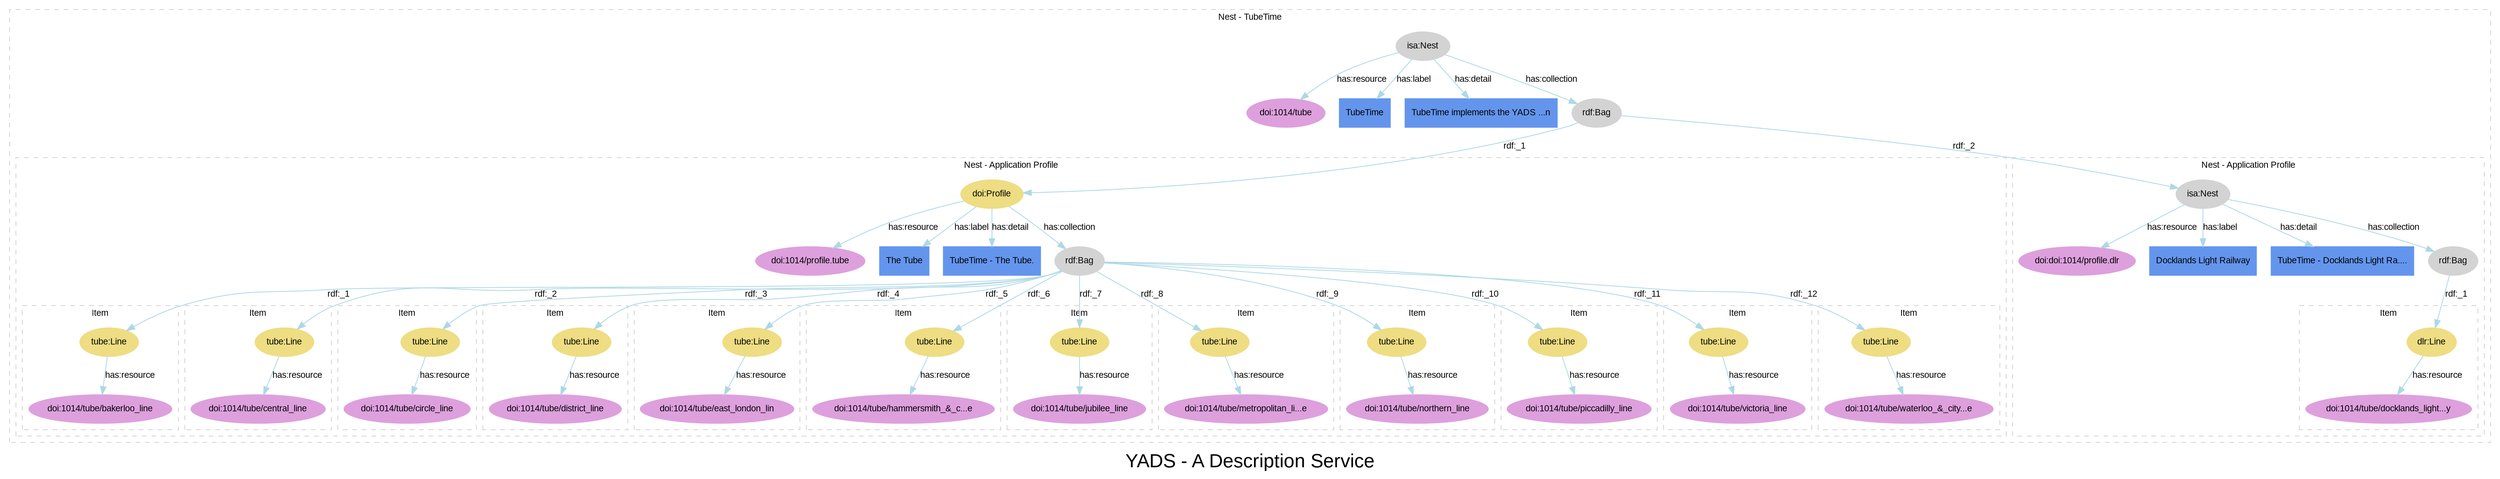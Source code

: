 
digraph yads { 



graph [

  fontname=arial, fontsize=24

  label="YADS - A Description Service"

];

node [

  fontname=arial, fontsize=11, fontcolor=black,

  style=filled, color=cornflowerblue,

];

edge [

  fontname=arial, fontsize=11, fontcolor=black,

  style=filled, color=lightblue,

];

rankdir=TB;



subgraph cluster_1 {



  style=dashed; color=lightgrey;

  fontname=arial; fontsize=11;

  fontcolor="black"; label="Nest - TubeTime";



  ":_1" [label="isa:Nest", color=lightgrey, URL="http://www2.elsevier.co.uk/~tony/1014/yads-schema-2002-04-03#Nest"];

  ":_1" -> "doi:1014/tube" [label="has:resource", URL="http://www2.elsevier.co.uk/~tony/1014/yads-schema-2002-04-03#resource"];

  ":_1" -> "node_1" [label="has:label", URL="http://www2.elsevier.co.uk/~tony/1014/yads-schema-2002-04-03#label"];

  ":_1" -> "node_2" [label="has:detail", URL="http://www2.elsevier.co.uk/~tony/1014/yads-schema-2002-04-03#detail"];

  ":_1" -> ":_2" [label="has:collection", URL="http://www2.elsevier.co.uk/~tony/1014/yads-schema-2002-04-03#collection"];

  ":_2" [label="rdf:Bag", color=lightgrey];

  "doi:1014/tube" [color=plum, URL="http://dx.doi.org/1014/tube"];

  "node_1" [shape=box, label="TubeTime"];

  "node_2" [shape=box, label="TubeTime implements the YADS ...n"];

  ":_2" [label="rdf:Bag", color=lightgrey, URL="http://www.w3.org/1999/02/22-rdf-syntax-ns#Bag"];

  ":_2" -> ":_3" [label="rdf:_1", URL="http://www.w3.org/1999/02/22-rdf-syntax-ns#_1"];

":_3" [label="isa:Nest"]

  ":_2" -> ":_17" [label="rdf:_2", URL="http://www.w3.org/1999/02/22-rdf-syntax-ns#_2"];

":_17" [label="isa:Nest"]



subgraph cluster_3 {



  style=dashed; color=lightgrey;

  fontname=arial; fontsize=11;

  fontcolor="black"; label="Nest - Application Profile";



  ":_3" [label="doi:Profile", color=lightgoldenrod];

  ":_3" -> "doi:1014/profile.tube" [label="has:resource", URL="http://www2.elsevier.co.uk/~tony/1014/yads-schema-2002-04-03#resource"];



  ":_3" -> "node_4" [label="has:label", URL="http://www2.elsevier.co.uk/~tony/1014/yads-schema-2002-04-03#label"];

  ":_3" -> "node_5" [label="has:detail", URL="http://www2.elsevier.co.uk/~tony/1014/yads-schema-2002-04-03#detail"];

  ":_3" -> ":_4" [label="has:collection", URL="http://www2.elsevier.co.uk/~tony/1014/yads-schema-2002-04-03#collection"];

  ":_4" [label="rdf:Bag", color=lightgrey];

  "doi:1014/profile.tube" [color=plum, URL="http://dx.doi.org/1014/profile.tube"];

  "node_4" [shape=box, label="The Tube"];

  "node_5" [shape=box, label="TubeTime - The Tube."];

  ":_4" [label="rdf:Bag", color=lightgrey, URL="http://www.w3.org/1999/02/22-rdf-syntax-ns#Bag"];

  ":_4" -> ":_5" [label="rdf:_1", URL="http://www.w3.org/1999/02/22-rdf-syntax-ns#_1"];

":_5" [label="isa:Item"]

  ":_4" -> ":_6" [label="rdf:_2", URL="http://www.w3.org/1999/02/22-rdf-syntax-ns#_2"];

":_6" [label="isa:Item"]

  ":_4" -> ":_7" [label="rdf:_3", URL="http://www.w3.org/1999/02/22-rdf-syntax-ns#_3"];

":_7" [label="isa:Item"]

  ":_4" -> ":_8" [label="rdf:_4", URL="http://www.w3.org/1999/02/22-rdf-syntax-ns#_4"];

":_8" [label="isa:Item"]

  ":_4" -> ":_9" [label="rdf:_5", URL="http://www.w3.org/1999/02/22-rdf-syntax-ns#_5"];

":_9" [label="isa:Item"]

  ":_4" -> ":_10" [label="rdf:_6", URL="http://www.w3.org/1999/02/22-rdf-syntax-ns#_6"];

":_10" [label="isa:Item"]

  ":_4" -> ":_11" [label="rdf:_7", URL="http://www.w3.org/1999/02/22-rdf-syntax-ns#_7"];

":_11" [label="isa:Item"]

  ":_4" -> ":_12" [label="rdf:_8", URL="http://www.w3.org/1999/02/22-rdf-syntax-ns#_8"];

":_12" [label="isa:Item"]

  ":_4" -> ":_13" [label="rdf:_9", URL="http://www.w3.org/1999/02/22-rdf-syntax-ns#_9"];

":_13" [label="isa:Item"]

  ":_4" -> ":_14" [label="rdf:_10", URL="http://www.w3.org/1999/02/22-rdf-syntax-ns#_10"];

":_14" [label="isa:Item"]

  ":_4" -> ":_15" [label="rdf:_11", URL="http://www.w3.org/1999/02/22-rdf-syntax-ns#_11"];

":_15" [label="isa:Item"]

  ":_4" -> ":_16" [label="rdf:_12", URL="http://www.w3.org/1999/02/22-rdf-syntax-ns#_12"];

":_16" [label="isa:Item"]



subgraph cluster_5 {



  style=dashed; color=lightgrey;

  fontname=arial; fontsize=11;

  fontcolor="black"; label="Item";



  ":_5" [label="tube:Line", color=lightgoldenrod];

  ":_5" -> "doi:1014/tube/bakerloo_line" [label="has:resource", URL="http://www2.elsevier.co.uk/~tony/1014/yads-schema-2002-04-03#resource"];



  "doi:1014/tube/bakerloo_line" [color=plum, URL="http://dx.doi.org/1014/tube/bakerloo_line"];

}



subgraph cluster_6 {



  style=dashed; color=lightgrey;

  fontname=arial; fontsize=11;

  fontcolor="black"; label="Item";



  ":_6" [label="tube:Line", color=lightgoldenrod];

  ":_6" -> "doi:1014/tube/central_line" [label="has:resource", URL="http://www2.elsevier.co.uk/~tony/1014/yads-schema-2002-04-03#resource"];



  "doi:1014/tube/central_line" [color=plum, URL="http://dx.doi.org/1014/tube/central_line"];

}



subgraph cluster_7 {



  style=dashed; color=lightgrey;

  fontname=arial; fontsize=11;

  fontcolor="black"; label="Item";



  ":_7" [label="tube:Line", color=lightgoldenrod];

  ":_7" -> "doi:1014/tube/circle_line" [label="has:resource", URL="http://www2.elsevier.co.uk/~tony/1014/yads-schema-2002-04-03#resource"];



  "doi:1014/tube/circle_line" [color=plum, URL="http://dx.doi.org/1014/tube/circle_line"];

}



subgraph cluster_8 {



  style=dashed; color=lightgrey;

  fontname=arial; fontsize=11;

  fontcolor="black"; label="Item";



  ":_8" [label="tube:Line", color=lightgoldenrod];

  ":_8" -> "doi:1014/tube/district_line" [label="has:resource", URL="http://www2.elsevier.co.uk/~tony/1014/yads-schema-2002-04-03#resource"];



  "doi:1014/tube/district_line" [color=plum, URL="http://dx.doi.org/1014/tube/district_line"];

}



subgraph cluster_9 {



  style=dashed; color=lightgrey;

  fontname=arial; fontsize=11;

  fontcolor="black"; label="Item";



  ":_9" [label="tube:Line", color=lightgoldenrod];

  ":_9" -> "doi:1014/tube/east_london_lin" [label="has:resource", URL="http://www2.elsevier.co.uk/~tony/1014/yads-schema-2002-04-03#resource"];



  "doi:1014/tube/east_london_lin" [color=plum, URL="http://dx.doi.org/1014/tube/east_london_line"];

}



subgraph cluster_10 {



  style=dashed; color=lightgrey;

  fontname=arial; fontsize=11;

  fontcolor="black"; label="Item";



  ":_10" [label="tube:Line", color=lightgoldenrod];

  ":_10" -> "doi:1014/tube/hammersmith_&amp;_c...e" [label="has:resource", URL="http://www2.elsevier.co.uk/~tony/1014/yads-schema-2002-04-03#resource"];



  "doi:1014/tube/hammersmith_&amp;_c...e" [color=plum, URL="http://dx.doi.org/1014/tube/hammersmith_&amp;_city_line"];

}



subgraph cluster_11 {



  style=dashed; color=lightgrey;

  fontname=arial; fontsize=11;

  fontcolor="black"; label="Item";



  ":_11" [label="tube:Line", color=lightgoldenrod];

  ":_11" -> "doi:1014/tube/jubilee_line" [label="has:resource", URL="http://www2.elsevier.co.uk/~tony/1014/yads-schema-2002-04-03#resource"];



  "doi:1014/tube/jubilee_line" [color=plum, URL="http://dx.doi.org/1014/tube/jubilee_line"];

}



subgraph cluster_12 {



  style=dashed; color=lightgrey;

  fontname=arial; fontsize=11;

  fontcolor="black"; label="Item";



  ":_12" [label="tube:Line", color=lightgoldenrod];

  ":_12" -> "doi:1014/tube/metropolitan_li...e" [label="has:resource", URL="http://www2.elsevier.co.uk/~tony/1014/yads-schema-2002-04-03#resource"];



  "doi:1014/tube/metropolitan_li...e" [color=plum, URL="http://dx.doi.org/1014/tube/metropolitan_line"];

}



subgraph cluster_13 {



  style=dashed; color=lightgrey;

  fontname=arial; fontsize=11;

  fontcolor="black"; label="Item";



  ":_13" [label="tube:Line", color=lightgoldenrod];

  ":_13" -> "doi:1014/tube/northern_line" [label="has:resource", URL="http://www2.elsevier.co.uk/~tony/1014/yads-schema-2002-04-03#resource"];



  "doi:1014/tube/northern_line" [color=plum, URL="http://dx.doi.org/1014/tube/northern_line"];

}



subgraph cluster_14 {



  style=dashed; color=lightgrey;

  fontname=arial; fontsize=11;

  fontcolor="black"; label="Item";



  ":_14" [label="tube:Line", color=lightgoldenrod];

  ":_14" -> "doi:1014/tube/piccadilly_line" [label="has:resource", URL="http://www2.elsevier.co.uk/~tony/1014/yads-schema-2002-04-03#resource"];



  "doi:1014/tube/piccadilly_line" [color=plum, URL="http://dx.doi.org/1014/tube/piccadilly_line"];

}



subgraph cluster_15 {



  style=dashed; color=lightgrey;

  fontname=arial; fontsize=11;

  fontcolor="black"; label="Item";



  ":_15" [label="tube:Line", color=lightgoldenrod];

  ":_15" -> "doi:1014/tube/victoria_line" [label="has:resource", URL="http://www2.elsevier.co.uk/~tony/1014/yads-schema-2002-04-03#resource"];



  "doi:1014/tube/victoria_line" [color=plum, URL="http://dx.doi.org/1014/tube/victoria_line"];

}



subgraph cluster_16 {



  style=dashed; color=lightgrey;

  fontname=arial; fontsize=11;

  fontcolor="black"; label="Item";



  ":_16" [label="tube:Line", color=lightgoldenrod];

  ":_16" -> "doi:1014/tube/waterloo_&amp;_city...e" [label="has:resource", URL="http://www2.elsevier.co.uk/~tony/1014/yads-schema-2002-04-03#resource"];



  "doi:1014/tube/waterloo_&amp;_city...e" [color=plum, URL="http://dx.doi.org/1014/tube/waterloo_&amp;_city_line"];

}



}



subgraph cluster_17 {



  style=dashed; color=lightgrey;

  fontname=arial; fontsize=11;

  fontcolor="black"; label="Nest - Application Profile";



  ":_17" [label="isa:Nest", color=lightgrey, URL="http://www2.elsevier.co.uk/~tony/1014/yads-schema-2002-04-03#Nest"];

  ":_17" -> "doi:doi:1014/profile.dlr" [label="has:resource", URL="http://www2.elsevier.co.uk/~tony/1014/yads-schema-2002-04-03#resource"];

  ":_17" -> "node_18" [label="has:label", URL="http://www2.elsevier.co.uk/~tony/1014/yads-schema-2002-04-03#label"];

  ":_17" -> "node_19" [label="has:detail", URL="http://www2.elsevier.co.uk/~tony/1014/yads-schema-2002-04-03#detail"];

  ":_17" -> ":_18" [label="has:collection", URL="http://www2.elsevier.co.uk/~tony/1014/yads-schema-2002-04-03#collection"];

  ":_18" [label="rdf:Bag", color=lightgrey];

  "doi:doi:1014/profile.dlr" [color=plum, URL="http://dx.doi.org/doi:1014/profile.dlr"];

  "node_18" [shape=box, label="Docklands Light Railway"];

  "node_19" [shape=box, label="TubeTime - Docklands Light Ra...."];

  ":_18" [label="rdf:Bag", color=lightgrey, URL="http://www.w3.org/1999/02/22-rdf-syntax-ns#Bag"];

  ":_18" -> ":_19" [label="rdf:_1", URL="http://www.w3.org/1999/02/22-rdf-syntax-ns#_1"];

":_19" [label="isa:Item"]



subgraph cluster_19 {



  style=dashed; color=lightgrey;

  fontname=arial; fontsize=11;

  fontcolor="black"; label="Item";



  ":_19" [label="dlr:Line", color=lightgoldenrod];

  ":_19" -> "doi:1014/tube/docklands_light...y" [label="has:resource", URL="http://www2.elsevier.co.uk/~tony/1014/yads-schema-2002-04-03#resource"];



  "doi:1014/tube/docklands_light...y" [color=plum, URL="http://dx.doi.org/1014/tube/docklands_light_railway"];

}



}



}



}

